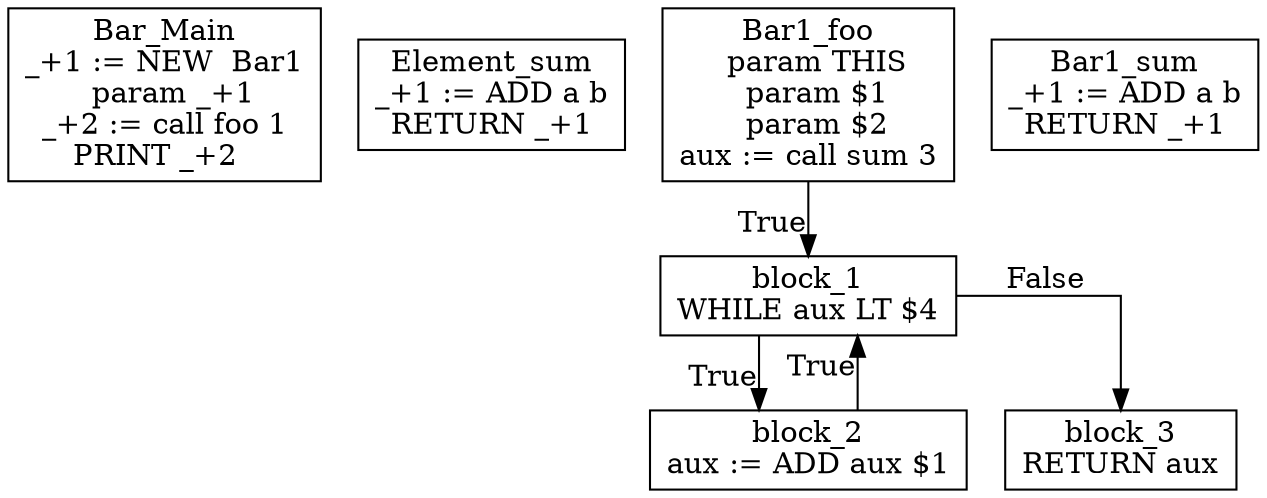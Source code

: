 digraph {
  graph [splines=ortho]
  node [shape=box]
  Bar_Main [label="Bar_Main\n_+1 := NEW  Bar1\n  param _+1\n_+2 := call foo 1\nPRINT _+2  \n"];
  Element_sum [label="Element_sum\n_+1 := ADD a b\nRETURN _+1\n"];
  Bar1_foo [label="Bar1_foo\n  param THIS\n  param $1\n  param $2\naux := call sum 3\n"];
  Bar1_foo -> block_1[xlabel="True"];
  block_1 [label="block_1\nWHILE aux LT $4\n"];
  block_1 -> block_2[xlabel="True"];
  block_2 [label="block_2\naux := ADD aux $1\n"];
  block_2 -> block_1[xlabel="True"];
  block_1 -> block_3[xlabel="False"];
  block_3 [label="block_3\nRETURN aux\n"];
  Bar1_sum [label="Bar1_sum\n_+1 := ADD a b\nRETURN _+1\n"];
}